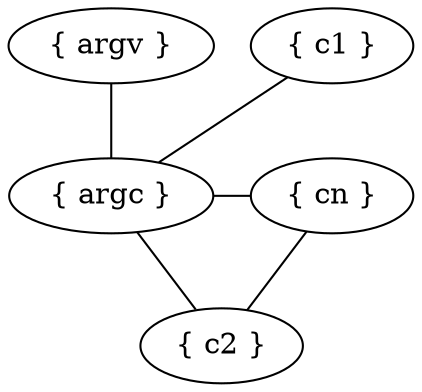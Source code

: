 graph G {
  "{ argc }";
  "{ argv }";
  "{ c1 }";
  "{ c2 }";
  "{ cn }";


  "{ argv }" -- "{ argc }";
  "{ c1 }" -- "{ argc }";
  "{ c2 }" -- "{ argc }";
    {rank=same; "{ argc }" -- "{ cn }";}
  "{ cn }" -- "{ c2 }";
  
  edge [style=invis]
  "{ argv }" -- "{ cn }";
    {rank=same; "{ argv }" -- "{ c1 }";}
  }
